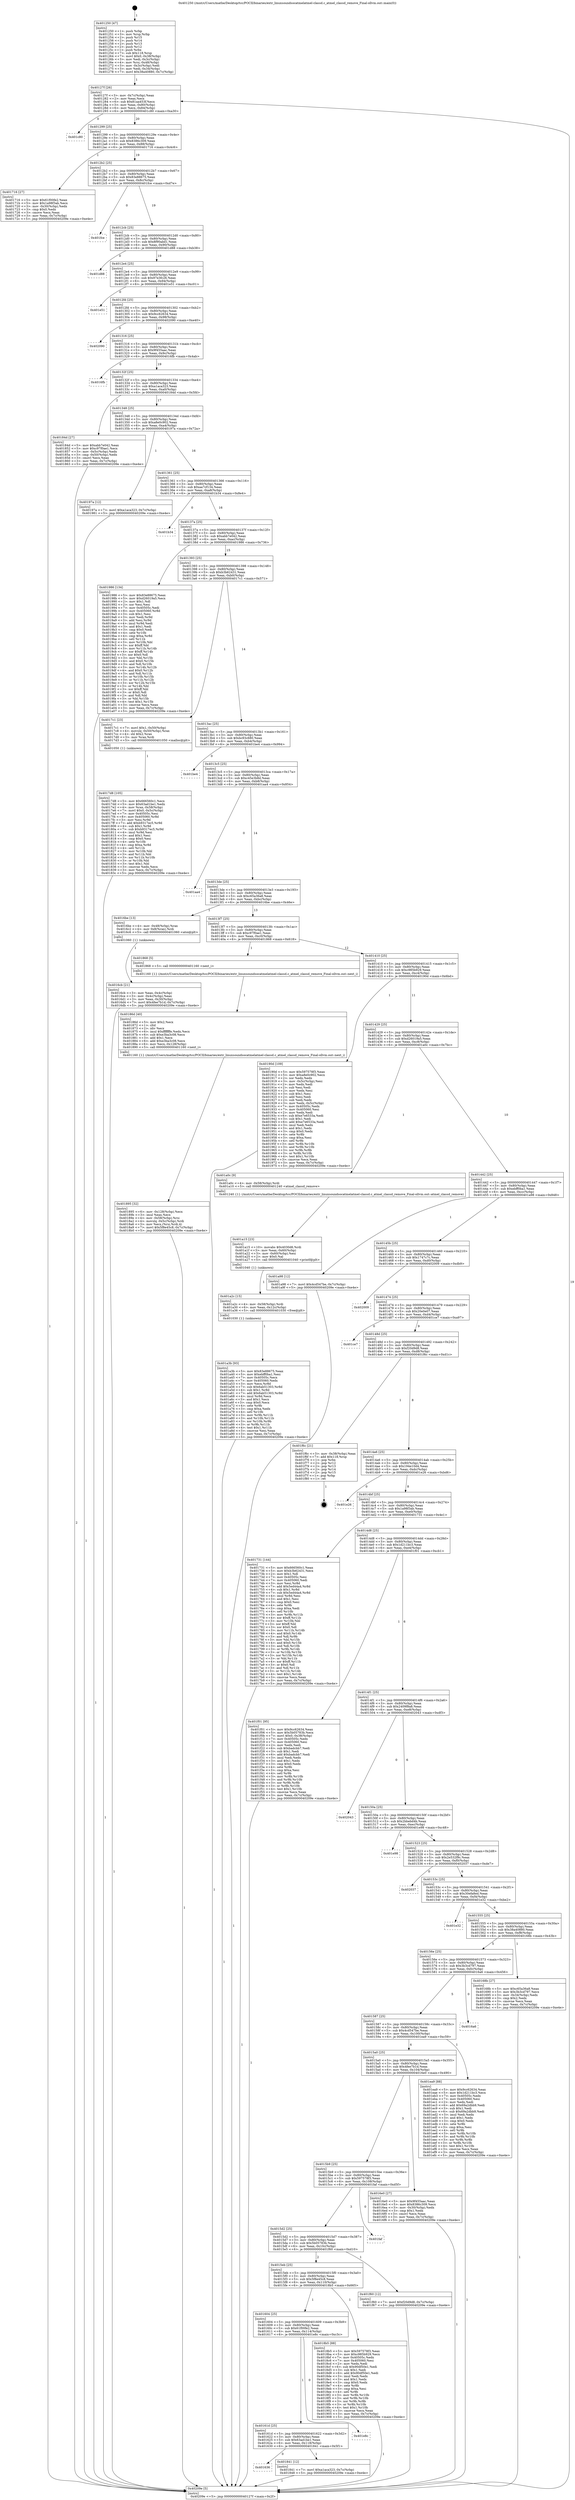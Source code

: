 digraph "0x401250" {
  label = "0x401250 (/mnt/c/Users/mathe/Desktop/tcc/POCII/binaries/extr_linuxsoundsocatmelatmel-classd.c_atmel_classd_remove_Final-ollvm.out::main(0))"
  labelloc = "t"
  node[shape=record]

  Entry [label="",width=0.3,height=0.3,shape=circle,fillcolor=black,style=filled]
  "0x40127f" [label="{
     0x40127f [26]\l
     | [instrs]\l
     &nbsp;&nbsp;0x40127f \<+3\>: mov -0x7c(%rbp),%eax\l
     &nbsp;&nbsp;0x401282 \<+2\>: mov %eax,%ecx\l
     &nbsp;&nbsp;0x401284 \<+6\>: sub $0x81aa453f,%ecx\l
     &nbsp;&nbsp;0x40128a \<+3\>: mov %eax,-0x80(%rbp)\l
     &nbsp;&nbsp;0x40128d \<+6\>: mov %ecx,-0x84(%rbp)\l
     &nbsp;&nbsp;0x401293 \<+6\>: je 0000000000401c80 \<main+0xa30\>\l
  }"]
  "0x401c80" [label="{
     0x401c80\l
  }", style=dashed]
  "0x401299" [label="{
     0x401299 [25]\l
     | [instrs]\l
     &nbsp;&nbsp;0x401299 \<+5\>: jmp 000000000040129e \<main+0x4e\>\l
     &nbsp;&nbsp;0x40129e \<+3\>: mov -0x80(%rbp),%eax\l
     &nbsp;&nbsp;0x4012a1 \<+5\>: sub $0x8386c309,%eax\l
     &nbsp;&nbsp;0x4012a6 \<+6\>: mov %eax,-0x88(%rbp)\l
     &nbsp;&nbsp;0x4012ac \<+6\>: je 0000000000401716 \<main+0x4c6\>\l
  }"]
  Exit [label="",width=0.3,height=0.3,shape=circle,fillcolor=black,style=filled,peripheries=2]
  "0x401716" [label="{
     0x401716 [27]\l
     | [instrs]\l
     &nbsp;&nbsp;0x401716 \<+5\>: mov $0x61f00fe2,%eax\l
     &nbsp;&nbsp;0x40171b \<+5\>: mov $0x1a98f3ab,%ecx\l
     &nbsp;&nbsp;0x401720 \<+3\>: mov -0x30(%rbp),%edx\l
     &nbsp;&nbsp;0x401723 \<+3\>: cmp $0x0,%edx\l
     &nbsp;&nbsp;0x401726 \<+3\>: cmove %ecx,%eax\l
     &nbsp;&nbsp;0x401729 \<+3\>: mov %eax,-0x7c(%rbp)\l
     &nbsp;&nbsp;0x40172c \<+5\>: jmp 000000000040209e \<main+0xe4e\>\l
  }"]
  "0x4012b2" [label="{
     0x4012b2 [25]\l
     | [instrs]\l
     &nbsp;&nbsp;0x4012b2 \<+5\>: jmp 00000000004012b7 \<main+0x67\>\l
     &nbsp;&nbsp;0x4012b7 \<+3\>: mov -0x80(%rbp),%eax\l
     &nbsp;&nbsp;0x4012ba \<+5\>: sub $0x83e88675,%eax\l
     &nbsp;&nbsp;0x4012bf \<+6\>: mov %eax,-0x8c(%rbp)\l
     &nbsp;&nbsp;0x4012c5 \<+6\>: je 0000000000401fce \<main+0xd7e\>\l
  }"]
  "0x401a3b" [label="{
     0x401a3b [93]\l
     | [instrs]\l
     &nbsp;&nbsp;0x401a3b \<+5\>: mov $0x83e88675,%eax\l
     &nbsp;&nbsp;0x401a40 \<+5\>: mov $0xebff0ba1,%esi\l
     &nbsp;&nbsp;0x401a45 \<+7\>: mov 0x40505c,%ecx\l
     &nbsp;&nbsp;0x401a4c \<+7\>: mov 0x405060,%edx\l
     &nbsp;&nbsp;0x401a53 \<+3\>: mov %ecx,%r8d\l
     &nbsp;&nbsp;0x401a56 \<+7\>: sub $0x6ab51303,%r8d\l
     &nbsp;&nbsp;0x401a5d \<+4\>: sub $0x1,%r8d\l
     &nbsp;&nbsp;0x401a61 \<+7\>: add $0x6ab51303,%r8d\l
     &nbsp;&nbsp;0x401a68 \<+4\>: imul %r8d,%ecx\l
     &nbsp;&nbsp;0x401a6c \<+3\>: and $0x1,%ecx\l
     &nbsp;&nbsp;0x401a6f \<+3\>: cmp $0x0,%ecx\l
     &nbsp;&nbsp;0x401a72 \<+4\>: sete %r9b\l
     &nbsp;&nbsp;0x401a76 \<+3\>: cmp $0xa,%edx\l
     &nbsp;&nbsp;0x401a79 \<+4\>: setl %r10b\l
     &nbsp;&nbsp;0x401a7d \<+3\>: mov %r9b,%r11b\l
     &nbsp;&nbsp;0x401a80 \<+3\>: and %r10b,%r11b\l
     &nbsp;&nbsp;0x401a83 \<+3\>: xor %r10b,%r9b\l
     &nbsp;&nbsp;0x401a86 \<+3\>: or %r9b,%r11b\l
     &nbsp;&nbsp;0x401a89 \<+4\>: test $0x1,%r11b\l
     &nbsp;&nbsp;0x401a8d \<+3\>: cmovne %esi,%eax\l
     &nbsp;&nbsp;0x401a90 \<+3\>: mov %eax,-0x7c(%rbp)\l
     &nbsp;&nbsp;0x401a93 \<+5\>: jmp 000000000040209e \<main+0xe4e\>\l
  }"]
  "0x401fce" [label="{
     0x401fce\l
  }", style=dashed]
  "0x4012cb" [label="{
     0x4012cb [25]\l
     | [instrs]\l
     &nbsp;&nbsp;0x4012cb \<+5\>: jmp 00000000004012d0 \<main+0x80\>\l
     &nbsp;&nbsp;0x4012d0 \<+3\>: mov -0x80(%rbp),%eax\l
     &nbsp;&nbsp;0x4012d3 \<+5\>: sub $0x8f90abd1,%eax\l
     &nbsp;&nbsp;0x4012d8 \<+6\>: mov %eax,-0x90(%rbp)\l
     &nbsp;&nbsp;0x4012de \<+6\>: je 0000000000401d88 \<main+0xb38\>\l
  }"]
  "0x401a2c" [label="{
     0x401a2c [15]\l
     | [instrs]\l
     &nbsp;&nbsp;0x401a2c \<+4\>: mov -0x58(%rbp),%rdi\l
     &nbsp;&nbsp;0x401a30 \<+6\>: mov %eax,-0x12c(%rbp)\l
     &nbsp;&nbsp;0x401a36 \<+5\>: call 0000000000401030 \<free@plt\>\l
     | [calls]\l
     &nbsp;&nbsp;0x401030 \{1\} (unknown)\l
  }"]
  "0x401d88" [label="{
     0x401d88\l
  }", style=dashed]
  "0x4012e4" [label="{
     0x4012e4 [25]\l
     | [instrs]\l
     &nbsp;&nbsp;0x4012e4 \<+5\>: jmp 00000000004012e9 \<main+0x99\>\l
     &nbsp;&nbsp;0x4012e9 \<+3\>: mov -0x80(%rbp),%eax\l
     &nbsp;&nbsp;0x4012ec \<+5\>: sub $0x97e3fc26,%eax\l
     &nbsp;&nbsp;0x4012f1 \<+6\>: mov %eax,-0x94(%rbp)\l
     &nbsp;&nbsp;0x4012f7 \<+6\>: je 0000000000401e51 \<main+0xc01\>\l
  }"]
  "0x401a15" [label="{
     0x401a15 [23]\l
     | [instrs]\l
     &nbsp;&nbsp;0x401a15 \<+10\>: movabs $0x4030d6,%rdi\l
     &nbsp;&nbsp;0x401a1f \<+3\>: mov %eax,-0x60(%rbp)\l
     &nbsp;&nbsp;0x401a22 \<+3\>: mov -0x60(%rbp),%esi\l
     &nbsp;&nbsp;0x401a25 \<+2\>: mov $0x0,%al\l
     &nbsp;&nbsp;0x401a27 \<+5\>: call 0000000000401040 \<printf@plt\>\l
     | [calls]\l
     &nbsp;&nbsp;0x401040 \{1\} (unknown)\l
  }"]
  "0x401e51" [label="{
     0x401e51\l
  }", style=dashed]
  "0x4012fd" [label="{
     0x4012fd [25]\l
     | [instrs]\l
     &nbsp;&nbsp;0x4012fd \<+5\>: jmp 0000000000401302 \<main+0xb2\>\l
     &nbsp;&nbsp;0x401302 \<+3\>: mov -0x80(%rbp),%eax\l
     &nbsp;&nbsp;0x401305 \<+5\>: sub $0x9cc62634,%eax\l
     &nbsp;&nbsp;0x40130a \<+6\>: mov %eax,-0x98(%rbp)\l
     &nbsp;&nbsp;0x401310 \<+6\>: je 0000000000402090 \<main+0xe40\>\l
  }"]
  "0x401895" [label="{
     0x401895 [32]\l
     | [instrs]\l
     &nbsp;&nbsp;0x401895 \<+6\>: mov -0x128(%rbp),%ecx\l
     &nbsp;&nbsp;0x40189b \<+3\>: imul %eax,%ecx\l
     &nbsp;&nbsp;0x40189e \<+4\>: mov -0x58(%rbp),%rsi\l
     &nbsp;&nbsp;0x4018a2 \<+4\>: movslq -0x5c(%rbp),%rdi\l
     &nbsp;&nbsp;0x4018a6 \<+3\>: mov %ecx,(%rsi,%rdi,4)\l
     &nbsp;&nbsp;0x4018a9 \<+7\>: movl $0x5f8e45c8,-0x7c(%rbp)\l
     &nbsp;&nbsp;0x4018b0 \<+5\>: jmp 000000000040209e \<main+0xe4e\>\l
  }"]
  "0x402090" [label="{
     0x402090\l
  }", style=dashed]
  "0x401316" [label="{
     0x401316 [25]\l
     | [instrs]\l
     &nbsp;&nbsp;0x401316 \<+5\>: jmp 000000000040131b \<main+0xcb\>\l
     &nbsp;&nbsp;0x40131b \<+3\>: mov -0x80(%rbp),%eax\l
     &nbsp;&nbsp;0x40131e \<+5\>: sub $0x9f455aac,%eax\l
     &nbsp;&nbsp;0x401323 \<+6\>: mov %eax,-0x9c(%rbp)\l
     &nbsp;&nbsp;0x401329 \<+6\>: je 00000000004016fb \<main+0x4ab\>\l
  }"]
  "0x40186d" [label="{
     0x40186d [40]\l
     | [instrs]\l
     &nbsp;&nbsp;0x40186d \<+5\>: mov $0x2,%ecx\l
     &nbsp;&nbsp;0x401872 \<+1\>: cltd\l
     &nbsp;&nbsp;0x401873 \<+2\>: idiv %ecx\l
     &nbsp;&nbsp;0x401875 \<+6\>: imul $0xfffffffe,%edx,%ecx\l
     &nbsp;&nbsp;0x40187b \<+6\>: sub $0xe3ba3c08,%ecx\l
     &nbsp;&nbsp;0x401881 \<+3\>: add $0x1,%ecx\l
     &nbsp;&nbsp;0x401884 \<+6\>: add $0xe3ba3c08,%ecx\l
     &nbsp;&nbsp;0x40188a \<+6\>: mov %ecx,-0x128(%rbp)\l
     &nbsp;&nbsp;0x401890 \<+5\>: call 0000000000401160 \<next_i\>\l
     | [calls]\l
     &nbsp;&nbsp;0x401160 \{1\} (/mnt/c/Users/mathe/Desktop/tcc/POCII/binaries/extr_linuxsoundsocatmelatmel-classd.c_atmel_classd_remove_Final-ollvm.out::next_i)\l
  }"]
  "0x4016fb" [label="{
     0x4016fb\l
  }", style=dashed]
  "0x40132f" [label="{
     0x40132f [25]\l
     | [instrs]\l
     &nbsp;&nbsp;0x40132f \<+5\>: jmp 0000000000401334 \<main+0xe4\>\l
     &nbsp;&nbsp;0x401334 \<+3\>: mov -0x80(%rbp),%eax\l
     &nbsp;&nbsp;0x401337 \<+5\>: sub $0xa1aca323,%eax\l
     &nbsp;&nbsp;0x40133c \<+6\>: mov %eax,-0xa0(%rbp)\l
     &nbsp;&nbsp;0x401342 \<+6\>: je 000000000040184d \<main+0x5fd\>\l
  }"]
  "0x401636" [label="{
     0x401636\l
  }", style=dashed]
  "0x40184d" [label="{
     0x40184d [27]\l
     | [instrs]\l
     &nbsp;&nbsp;0x40184d \<+5\>: mov $0xabb7e042,%eax\l
     &nbsp;&nbsp;0x401852 \<+5\>: mov $0xc97f0ae1,%ecx\l
     &nbsp;&nbsp;0x401857 \<+3\>: mov -0x5c(%rbp),%edx\l
     &nbsp;&nbsp;0x40185a \<+3\>: cmp -0x50(%rbp),%edx\l
     &nbsp;&nbsp;0x40185d \<+3\>: cmovl %ecx,%eax\l
     &nbsp;&nbsp;0x401860 \<+3\>: mov %eax,-0x7c(%rbp)\l
     &nbsp;&nbsp;0x401863 \<+5\>: jmp 000000000040209e \<main+0xe4e\>\l
  }"]
  "0x401348" [label="{
     0x401348 [25]\l
     | [instrs]\l
     &nbsp;&nbsp;0x401348 \<+5\>: jmp 000000000040134d \<main+0xfd\>\l
     &nbsp;&nbsp;0x40134d \<+3\>: mov -0x80(%rbp),%eax\l
     &nbsp;&nbsp;0x401350 \<+5\>: sub $0xa8e0c902,%eax\l
     &nbsp;&nbsp;0x401355 \<+6\>: mov %eax,-0xa4(%rbp)\l
     &nbsp;&nbsp;0x40135b \<+6\>: je 000000000040197a \<main+0x72a\>\l
  }"]
  "0x401841" [label="{
     0x401841 [12]\l
     | [instrs]\l
     &nbsp;&nbsp;0x401841 \<+7\>: movl $0xa1aca323,-0x7c(%rbp)\l
     &nbsp;&nbsp;0x401848 \<+5\>: jmp 000000000040209e \<main+0xe4e\>\l
  }"]
  "0x40197a" [label="{
     0x40197a [12]\l
     | [instrs]\l
     &nbsp;&nbsp;0x40197a \<+7\>: movl $0xa1aca323,-0x7c(%rbp)\l
     &nbsp;&nbsp;0x401981 \<+5\>: jmp 000000000040209e \<main+0xe4e\>\l
  }"]
  "0x401361" [label="{
     0x401361 [25]\l
     | [instrs]\l
     &nbsp;&nbsp;0x401361 \<+5\>: jmp 0000000000401366 \<main+0x116\>\l
     &nbsp;&nbsp;0x401366 \<+3\>: mov -0x80(%rbp),%eax\l
     &nbsp;&nbsp;0x401369 \<+5\>: sub $0xaa7cf134,%eax\l
     &nbsp;&nbsp;0x40136e \<+6\>: mov %eax,-0xa8(%rbp)\l
     &nbsp;&nbsp;0x401374 \<+6\>: je 0000000000401b34 \<main+0x8e4\>\l
  }"]
  "0x40161d" [label="{
     0x40161d [25]\l
     | [instrs]\l
     &nbsp;&nbsp;0x40161d \<+5\>: jmp 0000000000401622 \<main+0x3d2\>\l
     &nbsp;&nbsp;0x401622 \<+3\>: mov -0x80(%rbp),%eax\l
     &nbsp;&nbsp;0x401625 \<+5\>: sub $0x63ad1be1,%eax\l
     &nbsp;&nbsp;0x40162a \<+6\>: mov %eax,-0x118(%rbp)\l
     &nbsp;&nbsp;0x401630 \<+6\>: je 0000000000401841 \<main+0x5f1\>\l
  }"]
  "0x401b34" [label="{
     0x401b34\l
  }", style=dashed]
  "0x40137a" [label="{
     0x40137a [25]\l
     | [instrs]\l
     &nbsp;&nbsp;0x40137a \<+5\>: jmp 000000000040137f \<main+0x12f\>\l
     &nbsp;&nbsp;0x40137f \<+3\>: mov -0x80(%rbp),%eax\l
     &nbsp;&nbsp;0x401382 \<+5\>: sub $0xabb7e042,%eax\l
     &nbsp;&nbsp;0x401387 \<+6\>: mov %eax,-0xac(%rbp)\l
     &nbsp;&nbsp;0x40138d \<+6\>: je 0000000000401986 \<main+0x736\>\l
  }"]
  "0x401e8c" [label="{
     0x401e8c\l
  }", style=dashed]
  "0x401986" [label="{
     0x401986 [134]\l
     | [instrs]\l
     &nbsp;&nbsp;0x401986 \<+5\>: mov $0x83e88675,%eax\l
     &nbsp;&nbsp;0x40198b \<+5\>: mov $0xd26019a5,%ecx\l
     &nbsp;&nbsp;0x401990 \<+2\>: mov $0x1,%dl\l
     &nbsp;&nbsp;0x401992 \<+2\>: xor %esi,%esi\l
     &nbsp;&nbsp;0x401994 \<+7\>: mov 0x40505c,%edi\l
     &nbsp;&nbsp;0x40199b \<+8\>: mov 0x405060,%r8d\l
     &nbsp;&nbsp;0x4019a3 \<+3\>: sub $0x1,%esi\l
     &nbsp;&nbsp;0x4019a6 \<+3\>: mov %edi,%r9d\l
     &nbsp;&nbsp;0x4019a9 \<+3\>: add %esi,%r9d\l
     &nbsp;&nbsp;0x4019ac \<+4\>: imul %r9d,%edi\l
     &nbsp;&nbsp;0x4019b0 \<+3\>: and $0x1,%edi\l
     &nbsp;&nbsp;0x4019b3 \<+3\>: cmp $0x0,%edi\l
     &nbsp;&nbsp;0x4019b6 \<+4\>: sete %r10b\l
     &nbsp;&nbsp;0x4019ba \<+4\>: cmp $0xa,%r8d\l
     &nbsp;&nbsp;0x4019be \<+4\>: setl %r11b\l
     &nbsp;&nbsp;0x4019c2 \<+3\>: mov %r10b,%bl\l
     &nbsp;&nbsp;0x4019c5 \<+3\>: xor $0xff,%bl\l
     &nbsp;&nbsp;0x4019c8 \<+3\>: mov %r11b,%r14b\l
     &nbsp;&nbsp;0x4019cb \<+4\>: xor $0xff,%r14b\l
     &nbsp;&nbsp;0x4019cf \<+3\>: xor $0x0,%dl\l
     &nbsp;&nbsp;0x4019d2 \<+3\>: mov %bl,%r15b\l
     &nbsp;&nbsp;0x4019d5 \<+4\>: and $0x0,%r15b\l
     &nbsp;&nbsp;0x4019d9 \<+3\>: and %dl,%r10b\l
     &nbsp;&nbsp;0x4019dc \<+3\>: mov %r14b,%r12b\l
     &nbsp;&nbsp;0x4019df \<+4\>: and $0x0,%r12b\l
     &nbsp;&nbsp;0x4019e3 \<+3\>: and %dl,%r11b\l
     &nbsp;&nbsp;0x4019e6 \<+3\>: or %r10b,%r15b\l
     &nbsp;&nbsp;0x4019e9 \<+3\>: or %r11b,%r12b\l
     &nbsp;&nbsp;0x4019ec \<+3\>: xor %r12b,%r15b\l
     &nbsp;&nbsp;0x4019ef \<+3\>: or %r14b,%bl\l
     &nbsp;&nbsp;0x4019f2 \<+3\>: xor $0xff,%bl\l
     &nbsp;&nbsp;0x4019f5 \<+3\>: or $0x0,%dl\l
     &nbsp;&nbsp;0x4019f8 \<+2\>: and %dl,%bl\l
     &nbsp;&nbsp;0x4019fa \<+3\>: or %bl,%r15b\l
     &nbsp;&nbsp;0x4019fd \<+4\>: test $0x1,%r15b\l
     &nbsp;&nbsp;0x401a01 \<+3\>: cmovne %ecx,%eax\l
     &nbsp;&nbsp;0x401a04 \<+3\>: mov %eax,-0x7c(%rbp)\l
     &nbsp;&nbsp;0x401a07 \<+5\>: jmp 000000000040209e \<main+0xe4e\>\l
  }"]
  "0x401393" [label="{
     0x401393 [25]\l
     | [instrs]\l
     &nbsp;&nbsp;0x401393 \<+5\>: jmp 0000000000401398 \<main+0x148\>\l
     &nbsp;&nbsp;0x401398 \<+3\>: mov -0x80(%rbp),%eax\l
     &nbsp;&nbsp;0x40139b \<+5\>: sub $0xb3b62431,%eax\l
     &nbsp;&nbsp;0x4013a0 \<+6\>: mov %eax,-0xb0(%rbp)\l
     &nbsp;&nbsp;0x4013a6 \<+6\>: je 00000000004017c1 \<main+0x571\>\l
  }"]
  "0x401604" [label="{
     0x401604 [25]\l
     | [instrs]\l
     &nbsp;&nbsp;0x401604 \<+5\>: jmp 0000000000401609 \<main+0x3b9\>\l
     &nbsp;&nbsp;0x401609 \<+3\>: mov -0x80(%rbp),%eax\l
     &nbsp;&nbsp;0x40160c \<+5\>: sub $0x61f00fe2,%eax\l
     &nbsp;&nbsp;0x401611 \<+6\>: mov %eax,-0x114(%rbp)\l
     &nbsp;&nbsp;0x401617 \<+6\>: je 0000000000401e8c \<main+0xc3c\>\l
  }"]
  "0x4017c1" [label="{
     0x4017c1 [23]\l
     | [instrs]\l
     &nbsp;&nbsp;0x4017c1 \<+7\>: movl $0x1,-0x50(%rbp)\l
     &nbsp;&nbsp;0x4017c8 \<+4\>: movslq -0x50(%rbp),%rax\l
     &nbsp;&nbsp;0x4017cc \<+4\>: shl $0x2,%rax\l
     &nbsp;&nbsp;0x4017d0 \<+3\>: mov %rax,%rdi\l
     &nbsp;&nbsp;0x4017d3 \<+5\>: call 0000000000401050 \<malloc@plt\>\l
     | [calls]\l
     &nbsp;&nbsp;0x401050 \{1\} (unknown)\l
  }"]
  "0x4013ac" [label="{
     0x4013ac [25]\l
     | [instrs]\l
     &nbsp;&nbsp;0x4013ac \<+5\>: jmp 00000000004013b1 \<main+0x161\>\l
     &nbsp;&nbsp;0x4013b1 \<+3\>: mov -0x80(%rbp),%eax\l
     &nbsp;&nbsp;0x4013b4 \<+5\>: sub $0xbc93c680,%eax\l
     &nbsp;&nbsp;0x4013b9 \<+6\>: mov %eax,-0xb4(%rbp)\l
     &nbsp;&nbsp;0x4013bf \<+6\>: je 0000000000401be4 \<main+0x994\>\l
  }"]
  "0x4018b5" [label="{
     0x4018b5 [88]\l
     | [instrs]\l
     &nbsp;&nbsp;0x4018b5 \<+5\>: mov $0x597578f3,%eax\l
     &nbsp;&nbsp;0x4018ba \<+5\>: mov $0xc985b929,%ecx\l
     &nbsp;&nbsp;0x4018bf \<+7\>: mov 0x40505c,%edx\l
     &nbsp;&nbsp;0x4018c6 \<+7\>: mov 0x405060,%esi\l
     &nbsp;&nbsp;0x4018cd \<+2\>: mov %edx,%edi\l
     &nbsp;&nbsp;0x4018cf \<+6\>: sub $0x90df50e1,%edi\l
     &nbsp;&nbsp;0x4018d5 \<+3\>: sub $0x1,%edi\l
     &nbsp;&nbsp;0x4018d8 \<+6\>: add $0x90df50e1,%edi\l
     &nbsp;&nbsp;0x4018de \<+3\>: imul %edi,%edx\l
     &nbsp;&nbsp;0x4018e1 \<+3\>: and $0x1,%edx\l
     &nbsp;&nbsp;0x4018e4 \<+3\>: cmp $0x0,%edx\l
     &nbsp;&nbsp;0x4018e7 \<+4\>: sete %r8b\l
     &nbsp;&nbsp;0x4018eb \<+3\>: cmp $0xa,%esi\l
     &nbsp;&nbsp;0x4018ee \<+4\>: setl %r9b\l
     &nbsp;&nbsp;0x4018f2 \<+3\>: mov %r8b,%r10b\l
     &nbsp;&nbsp;0x4018f5 \<+3\>: and %r9b,%r10b\l
     &nbsp;&nbsp;0x4018f8 \<+3\>: xor %r9b,%r8b\l
     &nbsp;&nbsp;0x4018fb \<+3\>: or %r8b,%r10b\l
     &nbsp;&nbsp;0x4018fe \<+4\>: test $0x1,%r10b\l
     &nbsp;&nbsp;0x401902 \<+3\>: cmovne %ecx,%eax\l
     &nbsp;&nbsp;0x401905 \<+3\>: mov %eax,-0x7c(%rbp)\l
     &nbsp;&nbsp;0x401908 \<+5\>: jmp 000000000040209e \<main+0xe4e\>\l
  }"]
  "0x401be4" [label="{
     0x401be4\l
  }", style=dashed]
  "0x4013c5" [label="{
     0x4013c5 [25]\l
     | [instrs]\l
     &nbsp;&nbsp;0x4013c5 \<+5\>: jmp 00000000004013ca \<main+0x17a\>\l
     &nbsp;&nbsp;0x4013ca \<+3\>: mov -0x80(%rbp),%eax\l
     &nbsp;&nbsp;0x4013cd \<+5\>: sub $0xc45e3b8d,%eax\l
     &nbsp;&nbsp;0x4013d2 \<+6\>: mov %eax,-0xb8(%rbp)\l
     &nbsp;&nbsp;0x4013d8 \<+6\>: je 0000000000401aa4 \<main+0x854\>\l
  }"]
  "0x4015eb" [label="{
     0x4015eb [25]\l
     | [instrs]\l
     &nbsp;&nbsp;0x4015eb \<+5\>: jmp 00000000004015f0 \<main+0x3a0\>\l
     &nbsp;&nbsp;0x4015f0 \<+3\>: mov -0x80(%rbp),%eax\l
     &nbsp;&nbsp;0x4015f3 \<+5\>: sub $0x5f8e45c8,%eax\l
     &nbsp;&nbsp;0x4015f8 \<+6\>: mov %eax,-0x110(%rbp)\l
     &nbsp;&nbsp;0x4015fe \<+6\>: je 00000000004018b5 \<main+0x665\>\l
  }"]
  "0x401aa4" [label="{
     0x401aa4\l
  }", style=dashed]
  "0x4013de" [label="{
     0x4013de [25]\l
     | [instrs]\l
     &nbsp;&nbsp;0x4013de \<+5\>: jmp 00000000004013e3 \<main+0x193\>\l
     &nbsp;&nbsp;0x4013e3 \<+3\>: mov -0x80(%rbp),%eax\l
     &nbsp;&nbsp;0x4013e6 \<+5\>: sub $0xc65a36a8,%eax\l
     &nbsp;&nbsp;0x4013eb \<+6\>: mov %eax,-0xbc(%rbp)\l
     &nbsp;&nbsp;0x4013f1 \<+6\>: je 00000000004016be \<main+0x46e\>\l
  }"]
  "0x401f60" [label="{
     0x401f60 [12]\l
     | [instrs]\l
     &nbsp;&nbsp;0x401f60 \<+7\>: movl $0xf20d9d8,-0x7c(%rbp)\l
     &nbsp;&nbsp;0x401f67 \<+5\>: jmp 000000000040209e \<main+0xe4e\>\l
  }"]
  "0x4016be" [label="{
     0x4016be [13]\l
     | [instrs]\l
     &nbsp;&nbsp;0x4016be \<+4\>: mov -0x48(%rbp),%rax\l
     &nbsp;&nbsp;0x4016c2 \<+4\>: mov 0x8(%rax),%rdi\l
     &nbsp;&nbsp;0x4016c6 \<+5\>: call 0000000000401060 \<atoi@plt\>\l
     | [calls]\l
     &nbsp;&nbsp;0x401060 \{1\} (unknown)\l
  }"]
  "0x4013f7" [label="{
     0x4013f7 [25]\l
     | [instrs]\l
     &nbsp;&nbsp;0x4013f7 \<+5\>: jmp 00000000004013fc \<main+0x1ac\>\l
     &nbsp;&nbsp;0x4013fc \<+3\>: mov -0x80(%rbp),%eax\l
     &nbsp;&nbsp;0x4013ff \<+5\>: sub $0xc97f0ae1,%eax\l
     &nbsp;&nbsp;0x401404 \<+6\>: mov %eax,-0xc0(%rbp)\l
     &nbsp;&nbsp;0x40140a \<+6\>: je 0000000000401868 \<main+0x618\>\l
  }"]
  "0x4015d2" [label="{
     0x4015d2 [25]\l
     | [instrs]\l
     &nbsp;&nbsp;0x4015d2 \<+5\>: jmp 00000000004015d7 \<main+0x387\>\l
     &nbsp;&nbsp;0x4015d7 \<+3\>: mov -0x80(%rbp),%eax\l
     &nbsp;&nbsp;0x4015da \<+5\>: sub $0x5b05783b,%eax\l
     &nbsp;&nbsp;0x4015df \<+6\>: mov %eax,-0x10c(%rbp)\l
     &nbsp;&nbsp;0x4015e5 \<+6\>: je 0000000000401f60 \<main+0xd10\>\l
  }"]
  "0x401868" [label="{
     0x401868 [5]\l
     | [instrs]\l
     &nbsp;&nbsp;0x401868 \<+5\>: call 0000000000401160 \<next_i\>\l
     | [calls]\l
     &nbsp;&nbsp;0x401160 \{1\} (/mnt/c/Users/mathe/Desktop/tcc/POCII/binaries/extr_linuxsoundsocatmelatmel-classd.c_atmel_classd_remove_Final-ollvm.out::next_i)\l
  }"]
  "0x401410" [label="{
     0x401410 [25]\l
     | [instrs]\l
     &nbsp;&nbsp;0x401410 \<+5\>: jmp 0000000000401415 \<main+0x1c5\>\l
     &nbsp;&nbsp;0x401415 \<+3\>: mov -0x80(%rbp),%eax\l
     &nbsp;&nbsp;0x401418 \<+5\>: sub $0xc985b929,%eax\l
     &nbsp;&nbsp;0x40141d \<+6\>: mov %eax,-0xc4(%rbp)\l
     &nbsp;&nbsp;0x401423 \<+6\>: je 000000000040190d \<main+0x6bd\>\l
  }"]
  "0x401faf" [label="{
     0x401faf\l
  }", style=dashed]
  "0x40190d" [label="{
     0x40190d [109]\l
     | [instrs]\l
     &nbsp;&nbsp;0x40190d \<+5\>: mov $0x597578f3,%eax\l
     &nbsp;&nbsp;0x401912 \<+5\>: mov $0xa8e0c902,%ecx\l
     &nbsp;&nbsp;0x401917 \<+2\>: xor %edx,%edx\l
     &nbsp;&nbsp;0x401919 \<+3\>: mov -0x5c(%rbp),%esi\l
     &nbsp;&nbsp;0x40191c \<+2\>: mov %edx,%edi\l
     &nbsp;&nbsp;0x40191e \<+2\>: sub %esi,%edi\l
     &nbsp;&nbsp;0x401920 \<+2\>: mov %edx,%esi\l
     &nbsp;&nbsp;0x401922 \<+3\>: sub $0x1,%esi\l
     &nbsp;&nbsp;0x401925 \<+2\>: add %esi,%edi\l
     &nbsp;&nbsp;0x401927 \<+2\>: sub %edi,%edx\l
     &nbsp;&nbsp;0x401929 \<+3\>: mov %edx,-0x5c(%rbp)\l
     &nbsp;&nbsp;0x40192c \<+7\>: mov 0x40505c,%edx\l
     &nbsp;&nbsp;0x401933 \<+7\>: mov 0x405060,%esi\l
     &nbsp;&nbsp;0x40193a \<+2\>: mov %edx,%edi\l
     &nbsp;&nbsp;0x40193c \<+6\>: sub $0xe7e6533a,%edi\l
     &nbsp;&nbsp;0x401942 \<+3\>: sub $0x1,%edi\l
     &nbsp;&nbsp;0x401945 \<+6\>: add $0xe7e6533a,%edi\l
     &nbsp;&nbsp;0x40194b \<+3\>: imul %edi,%edx\l
     &nbsp;&nbsp;0x40194e \<+3\>: and $0x1,%edx\l
     &nbsp;&nbsp;0x401951 \<+3\>: cmp $0x0,%edx\l
     &nbsp;&nbsp;0x401954 \<+4\>: sete %r8b\l
     &nbsp;&nbsp;0x401958 \<+3\>: cmp $0xa,%esi\l
     &nbsp;&nbsp;0x40195b \<+4\>: setl %r9b\l
     &nbsp;&nbsp;0x40195f \<+3\>: mov %r8b,%r10b\l
     &nbsp;&nbsp;0x401962 \<+3\>: and %r9b,%r10b\l
     &nbsp;&nbsp;0x401965 \<+3\>: xor %r9b,%r8b\l
     &nbsp;&nbsp;0x401968 \<+3\>: or %r8b,%r10b\l
     &nbsp;&nbsp;0x40196b \<+4\>: test $0x1,%r10b\l
     &nbsp;&nbsp;0x40196f \<+3\>: cmovne %ecx,%eax\l
     &nbsp;&nbsp;0x401972 \<+3\>: mov %eax,-0x7c(%rbp)\l
     &nbsp;&nbsp;0x401975 \<+5\>: jmp 000000000040209e \<main+0xe4e\>\l
  }"]
  "0x401429" [label="{
     0x401429 [25]\l
     | [instrs]\l
     &nbsp;&nbsp;0x401429 \<+5\>: jmp 000000000040142e \<main+0x1de\>\l
     &nbsp;&nbsp;0x40142e \<+3\>: mov -0x80(%rbp),%eax\l
     &nbsp;&nbsp;0x401431 \<+5\>: sub $0xd26019a5,%eax\l
     &nbsp;&nbsp;0x401436 \<+6\>: mov %eax,-0xc8(%rbp)\l
     &nbsp;&nbsp;0x40143c \<+6\>: je 0000000000401a0c \<main+0x7bc\>\l
  }"]
  "0x4017d8" [label="{
     0x4017d8 [105]\l
     | [instrs]\l
     &nbsp;&nbsp;0x4017d8 \<+5\>: mov $0x666560c1,%ecx\l
     &nbsp;&nbsp;0x4017dd \<+5\>: mov $0x63ad1be1,%edx\l
     &nbsp;&nbsp;0x4017e2 \<+4\>: mov %rax,-0x58(%rbp)\l
     &nbsp;&nbsp;0x4017e6 \<+7\>: movl $0x0,-0x5c(%rbp)\l
     &nbsp;&nbsp;0x4017ed \<+7\>: mov 0x40505c,%esi\l
     &nbsp;&nbsp;0x4017f4 \<+8\>: mov 0x405060,%r8d\l
     &nbsp;&nbsp;0x4017fc \<+3\>: mov %esi,%r9d\l
     &nbsp;&nbsp;0x4017ff \<+7\>: add $0xb9317ec5,%r9d\l
     &nbsp;&nbsp;0x401806 \<+4\>: sub $0x1,%r9d\l
     &nbsp;&nbsp;0x40180a \<+7\>: sub $0xb9317ec5,%r9d\l
     &nbsp;&nbsp;0x401811 \<+4\>: imul %r9d,%esi\l
     &nbsp;&nbsp;0x401815 \<+3\>: and $0x1,%esi\l
     &nbsp;&nbsp;0x401818 \<+3\>: cmp $0x0,%esi\l
     &nbsp;&nbsp;0x40181b \<+4\>: sete %r10b\l
     &nbsp;&nbsp;0x40181f \<+4\>: cmp $0xa,%r8d\l
     &nbsp;&nbsp;0x401823 \<+4\>: setl %r11b\l
     &nbsp;&nbsp;0x401827 \<+3\>: mov %r10b,%bl\l
     &nbsp;&nbsp;0x40182a \<+3\>: and %r11b,%bl\l
     &nbsp;&nbsp;0x40182d \<+3\>: xor %r11b,%r10b\l
     &nbsp;&nbsp;0x401830 \<+3\>: or %r10b,%bl\l
     &nbsp;&nbsp;0x401833 \<+3\>: test $0x1,%bl\l
     &nbsp;&nbsp;0x401836 \<+3\>: cmovne %edx,%ecx\l
     &nbsp;&nbsp;0x401839 \<+3\>: mov %ecx,-0x7c(%rbp)\l
     &nbsp;&nbsp;0x40183c \<+5\>: jmp 000000000040209e \<main+0xe4e\>\l
  }"]
  "0x401a0c" [label="{
     0x401a0c [9]\l
     | [instrs]\l
     &nbsp;&nbsp;0x401a0c \<+4\>: mov -0x58(%rbp),%rdi\l
     &nbsp;&nbsp;0x401a10 \<+5\>: call 0000000000401240 \<atmel_classd_remove\>\l
     | [calls]\l
     &nbsp;&nbsp;0x401240 \{1\} (/mnt/c/Users/mathe/Desktop/tcc/POCII/binaries/extr_linuxsoundsocatmelatmel-classd.c_atmel_classd_remove_Final-ollvm.out::atmel_classd_remove)\l
  }"]
  "0x401442" [label="{
     0x401442 [25]\l
     | [instrs]\l
     &nbsp;&nbsp;0x401442 \<+5\>: jmp 0000000000401447 \<main+0x1f7\>\l
     &nbsp;&nbsp;0x401447 \<+3\>: mov -0x80(%rbp),%eax\l
     &nbsp;&nbsp;0x40144a \<+5\>: sub $0xebff0ba1,%eax\l
     &nbsp;&nbsp;0x40144f \<+6\>: mov %eax,-0xcc(%rbp)\l
     &nbsp;&nbsp;0x401455 \<+6\>: je 0000000000401a98 \<main+0x848\>\l
  }"]
  "0x4015b9" [label="{
     0x4015b9 [25]\l
     | [instrs]\l
     &nbsp;&nbsp;0x4015b9 \<+5\>: jmp 00000000004015be \<main+0x36e\>\l
     &nbsp;&nbsp;0x4015be \<+3\>: mov -0x80(%rbp),%eax\l
     &nbsp;&nbsp;0x4015c1 \<+5\>: sub $0x597578f3,%eax\l
     &nbsp;&nbsp;0x4015c6 \<+6\>: mov %eax,-0x108(%rbp)\l
     &nbsp;&nbsp;0x4015cc \<+6\>: je 0000000000401faf \<main+0xd5f\>\l
  }"]
  "0x401a98" [label="{
     0x401a98 [12]\l
     | [instrs]\l
     &nbsp;&nbsp;0x401a98 \<+7\>: movl $0x4cd547be,-0x7c(%rbp)\l
     &nbsp;&nbsp;0x401a9f \<+5\>: jmp 000000000040209e \<main+0xe4e\>\l
  }"]
  "0x40145b" [label="{
     0x40145b [25]\l
     | [instrs]\l
     &nbsp;&nbsp;0x40145b \<+5\>: jmp 0000000000401460 \<main+0x210\>\l
     &nbsp;&nbsp;0x401460 \<+3\>: mov -0x80(%rbp),%eax\l
     &nbsp;&nbsp;0x401463 \<+5\>: sub $0x1747c7c,%eax\l
     &nbsp;&nbsp;0x401468 \<+6\>: mov %eax,-0xd0(%rbp)\l
     &nbsp;&nbsp;0x40146e \<+6\>: je 0000000000402009 \<main+0xdb9\>\l
  }"]
  "0x4016e0" [label="{
     0x4016e0 [27]\l
     | [instrs]\l
     &nbsp;&nbsp;0x4016e0 \<+5\>: mov $0x9f455aac,%eax\l
     &nbsp;&nbsp;0x4016e5 \<+5\>: mov $0x8386c309,%ecx\l
     &nbsp;&nbsp;0x4016ea \<+3\>: mov -0x30(%rbp),%edx\l
     &nbsp;&nbsp;0x4016ed \<+3\>: cmp $0x1,%edx\l
     &nbsp;&nbsp;0x4016f0 \<+3\>: cmovl %ecx,%eax\l
     &nbsp;&nbsp;0x4016f3 \<+3\>: mov %eax,-0x7c(%rbp)\l
     &nbsp;&nbsp;0x4016f6 \<+5\>: jmp 000000000040209e \<main+0xe4e\>\l
  }"]
  "0x402009" [label="{
     0x402009\l
  }", style=dashed]
  "0x401474" [label="{
     0x401474 [25]\l
     | [instrs]\l
     &nbsp;&nbsp;0x401474 \<+5\>: jmp 0000000000401479 \<main+0x229\>\l
     &nbsp;&nbsp;0x401479 \<+3\>: mov -0x80(%rbp),%eax\l
     &nbsp;&nbsp;0x40147c \<+5\>: sub $0x20e0e07,%eax\l
     &nbsp;&nbsp;0x401481 \<+6\>: mov %eax,-0xd4(%rbp)\l
     &nbsp;&nbsp;0x401487 \<+6\>: je 0000000000401ce7 \<main+0xa97\>\l
  }"]
  "0x4015a0" [label="{
     0x4015a0 [25]\l
     | [instrs]\l
     &nbsp;&nbsp;0x4015a0 \<+5\>: jmp 00000000004015a5 \<main+0x355\>\l
     &nbsp;&nbsp;0x4015a5 \<+3\>: mov -0x80(%rbp),%eax\l
     &nbsp;&nbsp;0x4015a8 \<+5\>: sub $0x4fee7b1d,%eax\l
     &nbsp;&nbsp;0x4015ad \<+6\>: mov %eax,-0x104(%rbp)\l
     &nbsp;&nbsp;0x4015b3 \<+6\>: je 00000000004016e0 \<main+0x490\>\l
  }"]
  "0x401ce7" [label="{
     0x401ce7\l
  }", style=dashed]
  "0x40148d" [label="{
     0x40148d [25]\l
     | [instrs]\l
     &nbsp;&nbsp;0x40148d \<+5\>: jmp 0000000000401492 \<main+0x242\>\l
     &nbsp;&nbsp;0x401492 \<+3\>: mov -0x80(%rbp),%eax\l
     &nbsp;&nbsp;0x401495 \<+5\>: sub $0xf20d9d8,%eax\l
     &nbsp;&nbsp;0x40149a \<+6\>: mov %eax,-0xd8(%rbp)\l
     &nbsp;&nbsp;0x4014a0 \<+6\>: je 0000000000401f6c \<main+0xd1c\>\l
  }"]
  "0x401ea9" [label="{
     0x401ea9 [88]\l
     | [instrs]\l
     &nbsp;&nbsp;0x401ea9 \<+5\>: mov $0x9cc62634,%eax\l
     &nbsp;&nbsp;0x401eae \<+5\>: mov $0x1d211bc3,%ecx\l
     &nbsp;&nbsp;0x401eb3 \<+7\>: mov 0x40505c,%edx\l
     &nbsp;&nbsp;0x401eba \<+7\>: mov 0x405060,%esi\l
     &nbsp;&nbsp;0x401ec1 \<+2\>: mov %edx,%edi\l
     &nbsp;&nbsp;0x401ec3 \<+6\>: add $0x69a2dbb9,%edi\l
     &nbsp;&nbsp;0x401ec9 \<+3\>: sub $0x1,%edi\l
     &nbsp;&nbsp;0x401ecc \<+6\>: sub $0x69a2dbb9,%edi\l
     &nbsp;&nbsp;0x401ed2 \<+3\>: imul %edi,%edx\l
     &nbsp;&nbsp;0x401ed5 \<+3\>: and $0x1,%edx\l
     &nbsp;&nbsp;0x401ed8 \<+3\>: cmp $0x0,%edx\l
     &nbsp;&nbsp;0x401edb \<+4\>: sete %r8b\l
     &nbsp;&nbsp;0x401edf \<+3\>: cmp $0xa,%esi\l
     &nbsp;&nbsp;0x401ee2 \<+4\>: setl %r9b\l
     &nbsp;&nbsp;0x401ee6 \<+3\>: mov %r8b,%r10b\l
     &nbsp;&nbsp;0x401ee9 \<+3\>: and %r9b,%r10b\l
     &nbsp;&nbsp;0x401eec \<+3\>: xor %r9b,%r8b\l
     &nbsp;&nbsp;0x401eef \<+3\>: or %r8b,%r10b\l
     &nbsp;&nbsp;0x401ef2 \<+4\>: test $0x1,%r10b\l
     &nbsp;&nbsp;0x401ef6 \<+3\>: cmovne %ecx,%eax\l
     &nbsp;&nbsp;0x401ef9 \<+3\>: mov %eax,-0x7c(%rbp)\l
     &nbsp;&nbsp;0x401efc \<+5\>: jmp 000000000040209e \<main+0xe4e\>\l
  }"]
  "0x401f6c" [label="{
     0x401f6c [21]\l
     | [instrs]\l
     &nbsp;&nbsp;0x401f6c \<+3\>: mov -0x38(%rbp),%eax\l
     &nbsp;&nbsp;0x401f6f \<+7\>: add $0x118,%rsp\l
     &nbsp;&nbsp;0x401f76 \<+1\>: pop %rbx\l
     &nbsp;&nbsp;0x401f77 \<+2\>: pop %r12\l
     &nbsp;&nbsp;0x401f79 \<+2\>: pop %r13\l
     &nbsp;&nbsp;0x401f7b \<+2\>: pop %r14\l
     &nbsp;&nbsp;0x401f7d \<+2\>: pop %r15\l
     &nbsp;&nbsp;0x401f7f \<+1\>: pop %rbp\l
     &nbsp;&nbsp;0x401f80 \<+1\>: ret\l
  }"]
  "0x4014a6" [label="{
     0x4014a6 [25]\l
     | [instrs]\l
     &nbsp;&nbsp;0x4014a6 \<+5\>: jmp 00000000004014ab \<main+0x25b\>\l
     &nbsp;&nbsp;0x4014ab \<+3\>: mov -0x80(%rbp),%eax\l
     &nbsp;&nbsp;0x4014ae \<+5\>: sub $0x194e10d4,%eax\l
     &nbsp;&nbsp;0x4014b3 \<+6\>: mov %eax,-0xdc(%rbp)\l
     &nbsp;&nbsp;0x4014b9 \<+6\>: je 0000000000401e26 \<main+0xbd6\>\l
  }"]
  "0x401587" [label="{
     0x401587 [25]\l
     | [instrs]\l
     &nbsp;&nbsp;0x401587 \<+5\>: jmp 000000000040158c \<main+0x33c\>\l
     &nbsp;&nbsp;0x40158c \<+3\>: mov -0x80(%rbp),%eax\l
     &nbsp;&nbsp;0x40158f \<+5\>: sub $0x4cd547be,%eax\l
     &nbsp;&nbsp;0x401594 \<+6\>: mov %eax,-0x100(%rbp)\l
     &nbsp;&nbsp;0x40159a \<+6\>: je 0000000000401ea9 \<main+0xc59\>\l
  }"]
  "0x401e26" [label="{
     0x401e26\l
  }", style=dashed]
  "0x4014bf" [label="{
     0x4014bf [25]\l
     | [instrs]\l
     &nbsp;&nbsp;0x4014bf \<+5\>: jmp 00000000004014c4 \<main+0x274\>\l
     &nbsp;&nbsp;0x4014c4 \<+3\>: mov -0x80(%rbp),%eax\l
     &nbsp;&nbsp;0x4014c7 \<+5\>: sub $0x1a98f3ab,%eax\l
     &nbsp;&nbsp;0x4014cc \<+6\>: mov %eax,-0xe0(%rbp)\l
     &nbsp;&nbsp;0x4014d2 \<+6\>: je 0000000000401731 \<main+0x4e1\>\l
  }"]
  "0x4016a6" [label="{
     0x4016a6\l
  }", style=dashed]
  "0x401731" [label="{
     0x401731 [144]\l
     | [instrs]\l
     &nbsp;&nbsp;0x401731 \<+5\>: mov $0x666560c1,%eax\l
     &nbsp;&nbsp;0x401736 \<+5\>: mov $0xb3b62431,%ecx\l
     &nbsp;&nbsp;0x40173b \<+2\>: mov $0x1,%dl\l
     &nbsp;&nbsp;0x40173d \<+7\>: mov 0x40505c,%esi\l
     &nbsp;&nbsp;0x401744 \<+7\>: mov 0x405060,%edi\l
     &nbsp;&nbsp;0x40174b \<+3\>: mov %esi,%r8d\l
     &nbsp;&nbsp;0x40174e \<+7\>: add $0x5ed44a4,%r8d\l
     &nbsp;&nbsp;0x401755 \<+4\>: sub $0x1,%r8d\l
     &nbsp;&nbsp;0x401759 \<+7\>: sub $0x5ed44a4,%r8d\l
     &nbsp;&nbsp;0x401760 \<+4\>: imul %r8d,%esi\l
     &nbsp;&nbsp;0x401764 \<+3\>: and $0x1,%esi\l
     &nbsp;&nbsp;0x401767 \<+3\>: cmp $0x0,%esi\l
     &nbsp;&nbsp;0x40176a \<+4\>: sete %r9b\l
     &nbsp;&nbsp;0x40176e \<+3\>: cmp $0xa,%edi\l
     &nbsp;&nbsp;0x401771 \<+4\>: setl %r10b\l
     &nbsp;&nbsp;0x401775 \<+3\>: mov %r9b,%r11b\l
     &nbsp;&nbsp;0x401778 \<+4\>: xor $0xff,%r11b\l
     &nbsp;&nbsp;0x40177c \<+3\>: mov %r10b,%bl\l
     &nbsp;&nbsp;0x40177f \<+3\>: xor $0xff,%bl\l
     &nbsp;&nbsp;0x401782 \<+3\>: xor $0x0,%dl\l
     &nbsp;&nbsp;0x401785 \<+3\>: mov %r11b,%r14b\l
     &nbsp;&nbsp;0x401788 \<+4\>: and $0x0,%r14b\l
     &nbsp;&nbsp;0x40178c \<+3\>: and %dl,%r9b\l
     &nbsp;&nbsp;0x40178f \<+3\>: mov %bl,%r15b\l
     &nbsp;&nbsp;0x401792 \<+4\>: and $0x0,%r15b\l
     &nbsp;&nbsp;0x401796 \<+3\>: and %dl,%r10b\l
     &nbsp;&nbsp;0x401799 \<+3\>: or %r9b,%r14b\l
     &nbsp;&nbsp;0x40179c \<+3\>: or %r10b,%r15b\l
     &nbsp;&nbsp;0x40179f \<+3\>: xor %r15b,%r14b\l
     &nbsp;&nbsp;0x4017a2 \<+3\>: or %bl,%r11b\l
     &nbsp;&nbsp;0x4017a5 \<+4\>: xor $0xff,%r11b\l
     &nbsp;&nbsp;0x4017a9 \<+3\>: or $0x0,%dl\l
     &nbsp;&nbsp;0x4017ac \<+3\>: and %dl,%r11b\l
     &nbsp;&nbsp;0x4017af \<+3\>: or %r11b,%r14b\l
     &nbsp;&nbsp;0x4017b2 \<+4\>: test $0x1,%r14b\l
     &nbsp;&nbsp;0x4017b6 \<+3\>: cmovne %ecx,%eax\l
     &nbsp;&nbsp;0x4017b9 \<+3\>: mov %eax,-0x7c(%rbp)\l
     &nbsp;&nbsp;0x4017bc \<+5\>: jmp 000000000040209e \<main+0xe4e\>\l
  }"]
  "0x4014d8" [label="{
     0x4014d8 [25]\l
     | [instrs]\l
     &nbsp;&nbsp;0x4014d8 \<+5\>: jmp 00000000004014dd \<main+0x28d\>\l
     &nbsp;&nbsp;0x4014dd \<+3\>: mov -0x80(%rbp),%eax\l
     &nbsp;&nbsp;0x4014e0 \<+5\>: sub $0x1d211bc3,%eax\l
     &nbsp;&nbsp;0x4014e5 \<+6\>: mov %eax,-0xe4(%rbp)\l
     &nbsp;&nbsp;0x4014eb \<+6\>: je 0000000000401f01 \<main+0xcb1\>\l
  }"]
  "0x4016cb" [label="{
     0x4016cb [21]\l
     | [instrs]\l
     &nbsp;&nbsp;0x4016cb \<+3\>: mov %eax,-0x4c(%rbp)\l
     &nbsp;&nbsp;0x4016ce \<+3\>: mov -0x4c(%rbp),%eax\l
     &nbsp;&nbsp;0x4016d1 \<+3\>: mov %eax,-0x30(%rbp)\l
     &nbsp;&nbsp;0x4016d4 \<+7\>: movl $0x4fee7b1d,-0x7c(%rbp)\l
     &nbsp;&nbsp;0x4016db \<+5\>: jmp 000000000040209e \<main+0xe4e\>\l
  }"]
  "0x401f01" [label="{
     0x401f01 [95]\l
     | [instrs]\l
     &nbsp;&nbsp;0x401f01 \<+5\>: mov $0x9cc62634,%eax\l
     &nbsp;&nbsp;0x401f06 \<+5\>: mov $0x5b05783b,%ecx\l
     &nbsp;&nbsp;0x401f0b \<+7\>: movl $0x0,-0x38(%rbp)\l
     &nbsp;&nbsp;0x401f12 \<+7\>: mov 0x40505c,%edx\l
     &nbsp;&nbsp;0x401f19 \<+7\>: mov 0x405060,%esi\l
     &nbsp;&nbsp;0x401f20 \<+2\>: mov %edx,%edi\l
     &nbsp;&nbsp;0x401f22 \<+6\>: sub $0xbadcbb7,%edi\l
     &nbsp;&nbsp;0x401f28 \<+3\>: sub $0x1,%edi\l
     &nbsp;&nbsp;0x401f2b \<+6\>: add $0xbadcbb7,%edi\l
     &nbsp;&nbsp;0x401f31 \<+3\>: imul %edi,%edx\l
     &nbsp;&nbsp;0x401f34 \<+3\>: and $0x1,%edx\l
     &nbsp;&nbsp;0x401f37 \<+3\>: cmp $0x0,%edx\l
     &nbsp;&nbsp;0x401f3a \<+4\>: sete %r8b\l
     &nbsp;&nbsp;0x401f3e \<+3\>: cmp $0xa,%esi\l
     &nbsp;&nbsp;0x401f41 \<+4\>: setl %r9b\l
     &nbsp;&nbsp;0x401f45 \<+3\>: mov %r8b,%r10b\l
     &nbsp;&nbsp;0x401f48 \<+3\>: and %r9b,%r10b\l
     &nbsp;&nbsp;0x401f4b \<+3\>: xor %r9b,%r8b\l
     &nbsp;&nbsp;0x401f4e \<+3\>: or %r8b,%r10b\l
     &nbsp;&nbsp;0x401f51 \<+4\>: test $0x1,%r10b\l
     &nbsp;&nbsp;0x401f55 \<+3\>: cmovne %ecx,%eax\l
     &nbsp;&nbsp;0x401f58 \<+3\>: mov %eax,-0x7c(%rbp)\l
     &nbsp;&nbsp;0x401f5b \<+5\>: jmp 000000000040209e \<main+0xe4e\>\l
  }"]
  "0x4014f1" [label="{
     0x4014f1 [25]\l
     | [instrs]\l
     &nbsp;&nbsp;0x4014f1 \<+5\>: jmp 00000000004014f6 \<main+0x2a6\>\l
     &nbsp;&nbsp;0x4014f6 \<+3\>: mov -0x80(%rbp),%eax\l
     &nbsp;&nbsp;0x4014f9 \<+5\>: sub $0x2409f8a8,%eax\l
     &nbsp;&nbsp;0x4014fe \<+6\>: mov %eax,-0xe8(%rbp)\l
     &nbsp;&nbsp;0x401504 \<+6\>: je 0000000000402043 \<main+0xdf3\>\l
  }"]
  "0x401250" [label="{
     0x401250 [47]\l
     | [instrs]\l
     &nbsp;&nbsp;0x401250 \<+1\>: push %rbp\l
     &nbsp;&nbsp;0x401251 \<+3\>: mov %rsp,%rbp\l
     &nbsp;&nbsp;0x401254 \<+2\>: push %r15\l
     &nbsp;&nbsp;0x401256 \<+2\>: push %r14\l
     &nbsp;&nbsp;0x401258 \<+2\>: push %r13\l
     &nbsp;&nbsp;0x40125a \<+2\>: push %r12\l
     &nbsp;&nbsp;0x40125c \<+1\>: push %rbx\l
     &nbsp;&nbsp;0x40125d \<+7\>: sub $0x118,%rsp\l
     &nbsp;&nbsp;0x401264 \<+7\>: movl $0x0,-0x38(%rbp)\l
     &nbsp;&nbsp;0x40126b \<+3\>: mov %edi,-0x3c(%rbp)\l
     &nbsp;&nbsp;0x40126e \<+4\>: mov %rsi,-0x48(%rbp)\l
     &nbsp;&nbsp;0x401272 \<+3\>: mov -0x3c(%rbp),%edi\l
     &nbsp;&nbsp;0x401275 \<+3\>: mov %edi,-0x34(%rbp)\l
     &nbsp;&nbsp;0x401278 \<+7\>: movl $0x38a40880,-0x7c(%rbp)\l
  }"]
  "0x402043" [label="{
     0x402043\l
  }", style=dashed]
  "0x40150a" [label="{
     0x40150a [25]\l
     | [instrs]\l
     &nbsp;&nbsp;0x40150a \<+5\>: jmp 000000000040150f \<main+0x2bf\>\l
     &nbsp;&nbsp;0x40150f \<+3\>: mov -0x80(%rbp),%eax\l
     &nbsp;&nbsp;0x401512 \<+5\>: sub $0x2bbebd4b,%eax\l
     &nbsp;&nbsp;0x401517 \<+6\>: mov %eax,-0xec(%rbp)\l
     &nbsp;&nbsp;0x40151d \<+6\>: je 0000000000401e98 \<main+0xc48\>\l
  }"]
  "0x40209e" [label="{
     0x40209e [5]\l
     | [instrs]\l
     &nbsp;&nbsp;0x40209e \<+5\>: jmp 000000000040127f \<main+0x2f\>\l
  }"]
  "0x401e98" [label="{
     0x401e98\l
  }", style=dashed]
  "0x401523" [label="{
     0x401523 [25]\l
     | [instrs]\l
     &nbsp;&nbsp;0x401523 \<+5\>: jmp 0000000000401528 \<main+0x2d8\>\l
     &nbsp;&nbsp;0x401528 \<+3\>: mov -0x80(%rbp),%eax\l
     &nbsp;&nbsp;0x40152b \<+5\>: sub $0x2e532f9c,%eax\l
     &nbsp;&nbsp;0x401530 \<+6\>: mov %eax,-0xf0(%rbp)\l
     &nbsp;&nbsp;0x401536 \<+6\>: je 0000000000402037 \<main+0xde7\>\l
  }"]
  "0x40156e" [label="{
     0x40156e [25]\l
     | [instrs]\l
     &nbsp;&nbsp;0x40156e \<+5\>: jmp 0000000000401573 \<main+0x323\>\l
     &nbsp;&nbsp;0x401573 \<+3\>: mov -0x80(%rbp),%eax\l
     &nbsp;&nbsp;0x401576 \<+5\>: sub $0x3b3cd797,%eax\l
     &nbsp;&nbsp;0x40157b \<+6\>: mov %eax,-0xfc(%rbp)\l
     &nbsp;&nbsp;0x401581 \<+6\>: je 00000000004016a6 \<main+0x456\>\l
  }"]
  "0x402037" [label="{
     0x402037\l
  }", style=dashed]
  "0x40153c" [label="{
     0x40153c [25]\l
     | [instrs]\l
     &nbsp;&nbsp;0x40153c \<+5\>: jmp 0000000000401541 \<main+0x2f1\>\l
     &nbsp;&nbsp;0x401541 \<+3\>: mov -0x80(%rbp),%eax\l
     &nbsp;&nbsp;0x401544 \<+5\>: sub $0x30efa8ed,%eax\l
     &nbsp;&nbsp;0x401549 \<+6\>: mov %eax,-0xf4(%rbp)\l
     &nbsp;&nbsp;0x40154f \<+6\>: je 0000000000401e32 \<main+0xbe2\>\l
  }"]
  "0x40168b" [label="{
     0x40168b [27]\l
     | [instrs]\l
     &nbsp;&nbsp;0x40168b \<+5\>: mov $0xc65a36a8,%eax\l
     &nbsp;&nbsp;0x401690 \<+5\>: mov $0x3b3cd797,%ecx\l
     &nbsp;&nbsp;0x401695 \<+3\>: mov -0x34(%rbp),%edx\l
     &nbsp;&nbsp;0x401698 \<+3\>: cmp $0x2,%edx\l
     &nbsp;&nbsp;0x40169b \<+3\>: cmovne %ecx,%eax\l
     &nbsp;&nbsp;0x40169e \<+3\>: mov %eax,-0x7c(%rbp)\l
     &nbsp;&nbsp;0x4016a1 \<+5\>: jmp 000000000040209e \<main+0xe4e\>\l
  }"]
  "0x401e32" [label="{
     0x401e32\l
  }", style=dashed]
  "0x401555" [label="{
     0x401555 [25]\l
     | [instrs]\l
     &nbsp;&nbsp;0x401555 \<+5\>: jmp 000000000040155a \<main+0x30a\>\l
     &nbsp;&nbsp;0x40155a \<+3\>: mov -0x80(%rbp),%eax\l
     &nbsp;&nbsp;0x40155d \<+5\>: sub $0x38a40880,%eax\l
     &nbsp;&nbsp;0x401562 \<+6\>: mov %eax,-0xf8(%rbp)\l
     &nbsp;&nbsp;0x401568 \<+6\>: je 000000000040168b \<main+0x43b\>\l
  }"]
  Entry -> "0x401250" [label=" 1"]
  "0x40127f" -> "0x401c80" [label=" 0"]
  "0x40127f" -> "0x401299" [label=" 20"]
  "0x401f6c" -> Exit [label=" 1"]
  "0x401299" -> "0x401716" [label=" 1"]
  "0x401299" -> "0x4012b2" [label=" 19"]
  "0x401f60" -> "0x40209e" [label=" 1"]
  "0x4012b2" -> "0x401fce" [label=" 0"]
  "0x4012b2" -> "0x4012cb" [label=" 19"]
  "0x401f01" -> "0x40209e" [label=" 1"]
  "0x4012cb" -> "0x401d88" [label=" 0"]
  "0x4012cb" -> "0x4012e4" [label=" 19"]
  "0x401ea9" -> "0x40209e" [label=" 1"]
  "0x4012e4" -> "0x401e51" [label=" 0"]
  "0x4012e4" -> "0x4012fd" [label=" 19"]
  "0x401a98" -> "0x40209e" [label=" 1"]
  "0x4012fd" -> "0x402090" [label=" 0"]
  "0x4012fd" -> "0x401316" [label=" 19"]
  "0x401a3b" -> "0x40209e" [label=" 1"]
  "0x401316" -> "0x4016fb" [label=" 0"]
  "0x401316" -> "0x40132f" [label=" 19"]
  "0x401a2c" -> "0x401a3b" [label=" 1"]
  "0x40132f" -> "0x40184d" [label=" 2"]
  "0x40132f" -> "0x401348" [label=" 17"]
  "0x401a15" -> "0x401a2c" [label=" 1"]
  "0x401348" -> "0x40197a" [label=" 1"]
  "0x401348" -> "0x401361" [label=" 16"]
  "0x401a0c" -> "0x401a15" [label=" 1"]
  "0x401361" -> "0x401b34" [label=" 0"]
  "0x401361" -> "0x40137a" [label=" 16"]
  "0x40197a" -> "0x40209e" [label=" 1"]
  "0x40137a" -> "0x401986" [label=" 1"]
  "0x40137a" -> "0x401393" [label=" 15"]
  "0x40190d" -> "0x40209e" [label=" 1"]
  "0x401393" -> "0x4017c1" [label=" 1"]
  "0x401393" -> "0x4013ac" [label=" 14"]
  "0x401895" -> "0x40209e" [label=" 1"]
  "0x4013ac" -> "0x401be4" [label=" 0"]
  "0x4013ac" -> "0x4013c5" [label=" 14"]
  "0x40186d" -> "0x401895" [label=" 1"]
  "0x4013c5" -> "0x401aa4" [label=" 0"]
  "0x4013c5" -> "0x4013de" [label=" 14"]
  "0x40184d" -> "0x40209e" [label=" 2"]
  "0x4013de" -> "0x4016be" [label=" 1"]
  "0x4013de" -> "0x4013f7" [label=" 13"]
  "0x401841" -> "0x40209e" [label=" 1"]
  "0x4013f7" -> "0x401868" [label=" 1"]
  "0x4013f7" -> "0x401410" [label=" 12"]
  "0x40161d" -> "0x401841" [label=" 1"]
  "0x401410" -> "0x40190d" [label=" 1"]
  "0x401410" -> "0x401429" [label=" 11"]
  "0x401986" -> "0x40209e" [label=" 1"]
  "0x401429" -> "0x401a0c" [label=" 1"]
  "0x401429" -> "0x401442" [label=" 10"]
  "0x401604" -> "0x401e8c" [label=" 0"]
  "0x401442" -> "0x401a98" [label=" 1"]
  "0x401442" -> "0x40145b" [label=" 9"]
  "0x4018b5" -> "0x40209e" [label=" 1"]
  "0x40145b" -> "0x402009" [label=" 0"]
  "0x40145b" -> "0x401474" [label=" 9"]
  "0x4015eb" -> "0x401604" [label=" 1"]
  "0x401474" -> "0x401ce7" [label=" 0"]
  "0x401474" -> "0x40148d" [label=" 9"]
  "0x401868" -> "0x40186d" [label=" 1"]
  "0x40148d" -> "0x401f6c" [label=" 1"]
  "0x40148d" -> "0x4014a6" [label=" 8"]
  "0x4015d2" -> "0x4015eb" [label=" 2"]
  "0x4014a6" -> "0x401e26" [label=" 0"]
  "0x4014a6" -> "0x4014bf" [label=" 8"]
  "0x40161d" -> "0x401636" [label=" 0"]
  "0x4014bf" -> "0x401731" [label=" 1"]
  "0x4014bf" -> "0x4014d8" [label=" 7"]
  "0x4015b9" -> "0x4015d2" [label=" 3"]
  "0x4014d8" -> "0x401f01" [label=" 1"]
  "0x4014d8" -> "0x4014f1" [label=" 6"]
  "0x401604" -> "0x40161d" [label=" 1"]
  "0x4014f1" -> "0x402043" [label=" 0"]
  "0x4014f1" -> "0x40150a" [label=" 6"]
  "0x4017d8" -> "0x40209e" [label=" 1"]
  "0x40150a" -> "0x401e98" [label=" 0"]
  "0x40150a" -> "0x401523" [label=" 6"]
  "0x4017c1" -> "0x4017d8" [label=" 1"]
  "0x401523" -> "0x402037" [label=" 0"]
  "0x401523" -> "0x40153c" [label=" 6"]
  "0x401731" -> "0x40209e" [label=" 1"]
  "0x40153c" -> "0x401e32" [label=" 0"]
  "0x40153c" -> "0x401555" [label=" 6"]
  "0x401716" -> "0x40209e" [label=" 1"]
  "0x401555" -> "0x40168b" [label=" 1"]
  "0x401555" -> "0x40156e" [label=" 5"]
  "0x40168b" -> "0x40209e" [label=" 1"]
  "0x401250" -> "0x40127f" [label=" 1"]
  "0x40209e" -> "0x40127f" [label=" 19"]
  "0x4016be" -> "0x4016cb" [label=" 1"]
  "0x4016cb" -> "0x40209e" [label=" 1"]
  "0x4015b9" -> "0x401faf" [label=" 0"]
  "0x40156e" -> "0x4016a6" [label=" 0"]
  "0x40156e" -> "0x401587" [label=" 5"]
  "0x4015d2" -> "0x401f60" [label=" 1"]
  "0x401587" -> "0x401ea9" [label=" 1"]
  "0x401587" -> "0x4015a0" [label=" 4"]
  "0x4015eb" -> "0x4018b5" [label=" 1"]
  "0x4015a0" -> "0x4016e0" [label=" 1"]
  "0x4015a0" -> "0x4015b9" [label=" 3"]
  "0x4016e0" -> "0x40209e" [label=" 1"]
}
